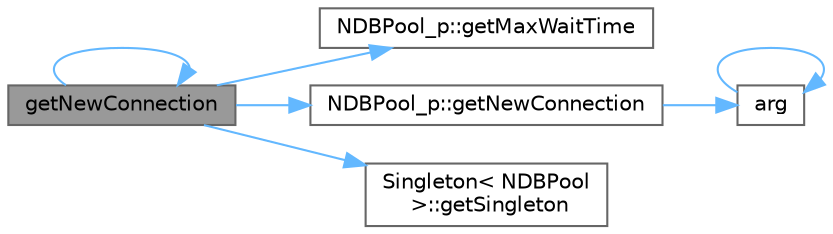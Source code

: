 digraph "getNewConnection"
{
 // LATEX_PDF_SIZE
  bgcolor="transparent";
  edge [fontname=Helvetica,fontsize=10,labelfontname=Helvetica,labelfontsize=10];
  node [fontname=Helvetica,fontsize=10,shape=box,height=0.2,width=0.4];
  rankdir="LR";
  Node1 [id="Node000001",label="getNewConnection",height=0.2,width=0.4,color="gray40", fillcolor="grey60", style="filled", fontcolor="black",tooltip="getNewConnection getNewConnection 获取一个可用的连接链接"];
  Node1 -> Node2 [id="edge1_Node000001_Node000002",color="steelblue1",style="solid",tooltip=" "];
  Node2 [id="Node000002",label="NDBPool_p::getMaxWaitTime",height=0.2,width=0.4,color="grey40", fillcolor="white", style="filled",URL="$class_n_d_b_pool__p.html#a52a5c2a95f7d669f699c776a53ef1d60",tooltip="getMaxWaitTime 最大连接等待时间的属性的获取"];
  Node1 -> Node1 [id="edge2_Node000001_Node000001",color="steelblue1",style="solid",tooltip=" "];
  Node1 -> Node3 [id="edge3_Node000001_Node000003",color="steelblue1",style="solid",tooltip=" "];
  Node3 [id="Node000003",label="NDBPool_p::getNewConnection",height=0.2,width=0.4,color="grey40", fillcolor="white", style="filled",URL="$class_n_d_b_pool__p.html#a59f218b6563af337f691d0ebaac3b380",tooltip="getNewConnection 获取一个数据库连接(名字存在则复用，不存在则创建)"];
  Node3 -> Node4 [id="edge4_Node000003_Node000004",color="steelblue1",style="solid",tooltip=" "];
  Node4 [id="Node000004",label="arg",height=0.2,width=0.4,color="grey40", fillcolor="white", style="filled",URL="$base_8h.html#a2c8e80c1b1c8b7747e99b8e9a24a0429",tooltip="Returns a named argument to be used in a formatting function."];
  Node4 -> Node4 [id="edge5_Node000004_Node000004",color="steelblue1",style="solid",tooltip=" "];
  Node1 -> Node5 [id="edge6_Node000001_Node000005",color="steelblue1",style="solid",tooltip=" "];
  Node5 [id="Node000005",label="Singleton\< NDBPool\l \>::getSingleton",height=0.2,width=0.4,color="grey40", fillcolor="white", style="filled",URL="$class_singleton.html#ab2fd3773c42fdb63e61fd50be4b59bf3",tooltip=" "];
}
